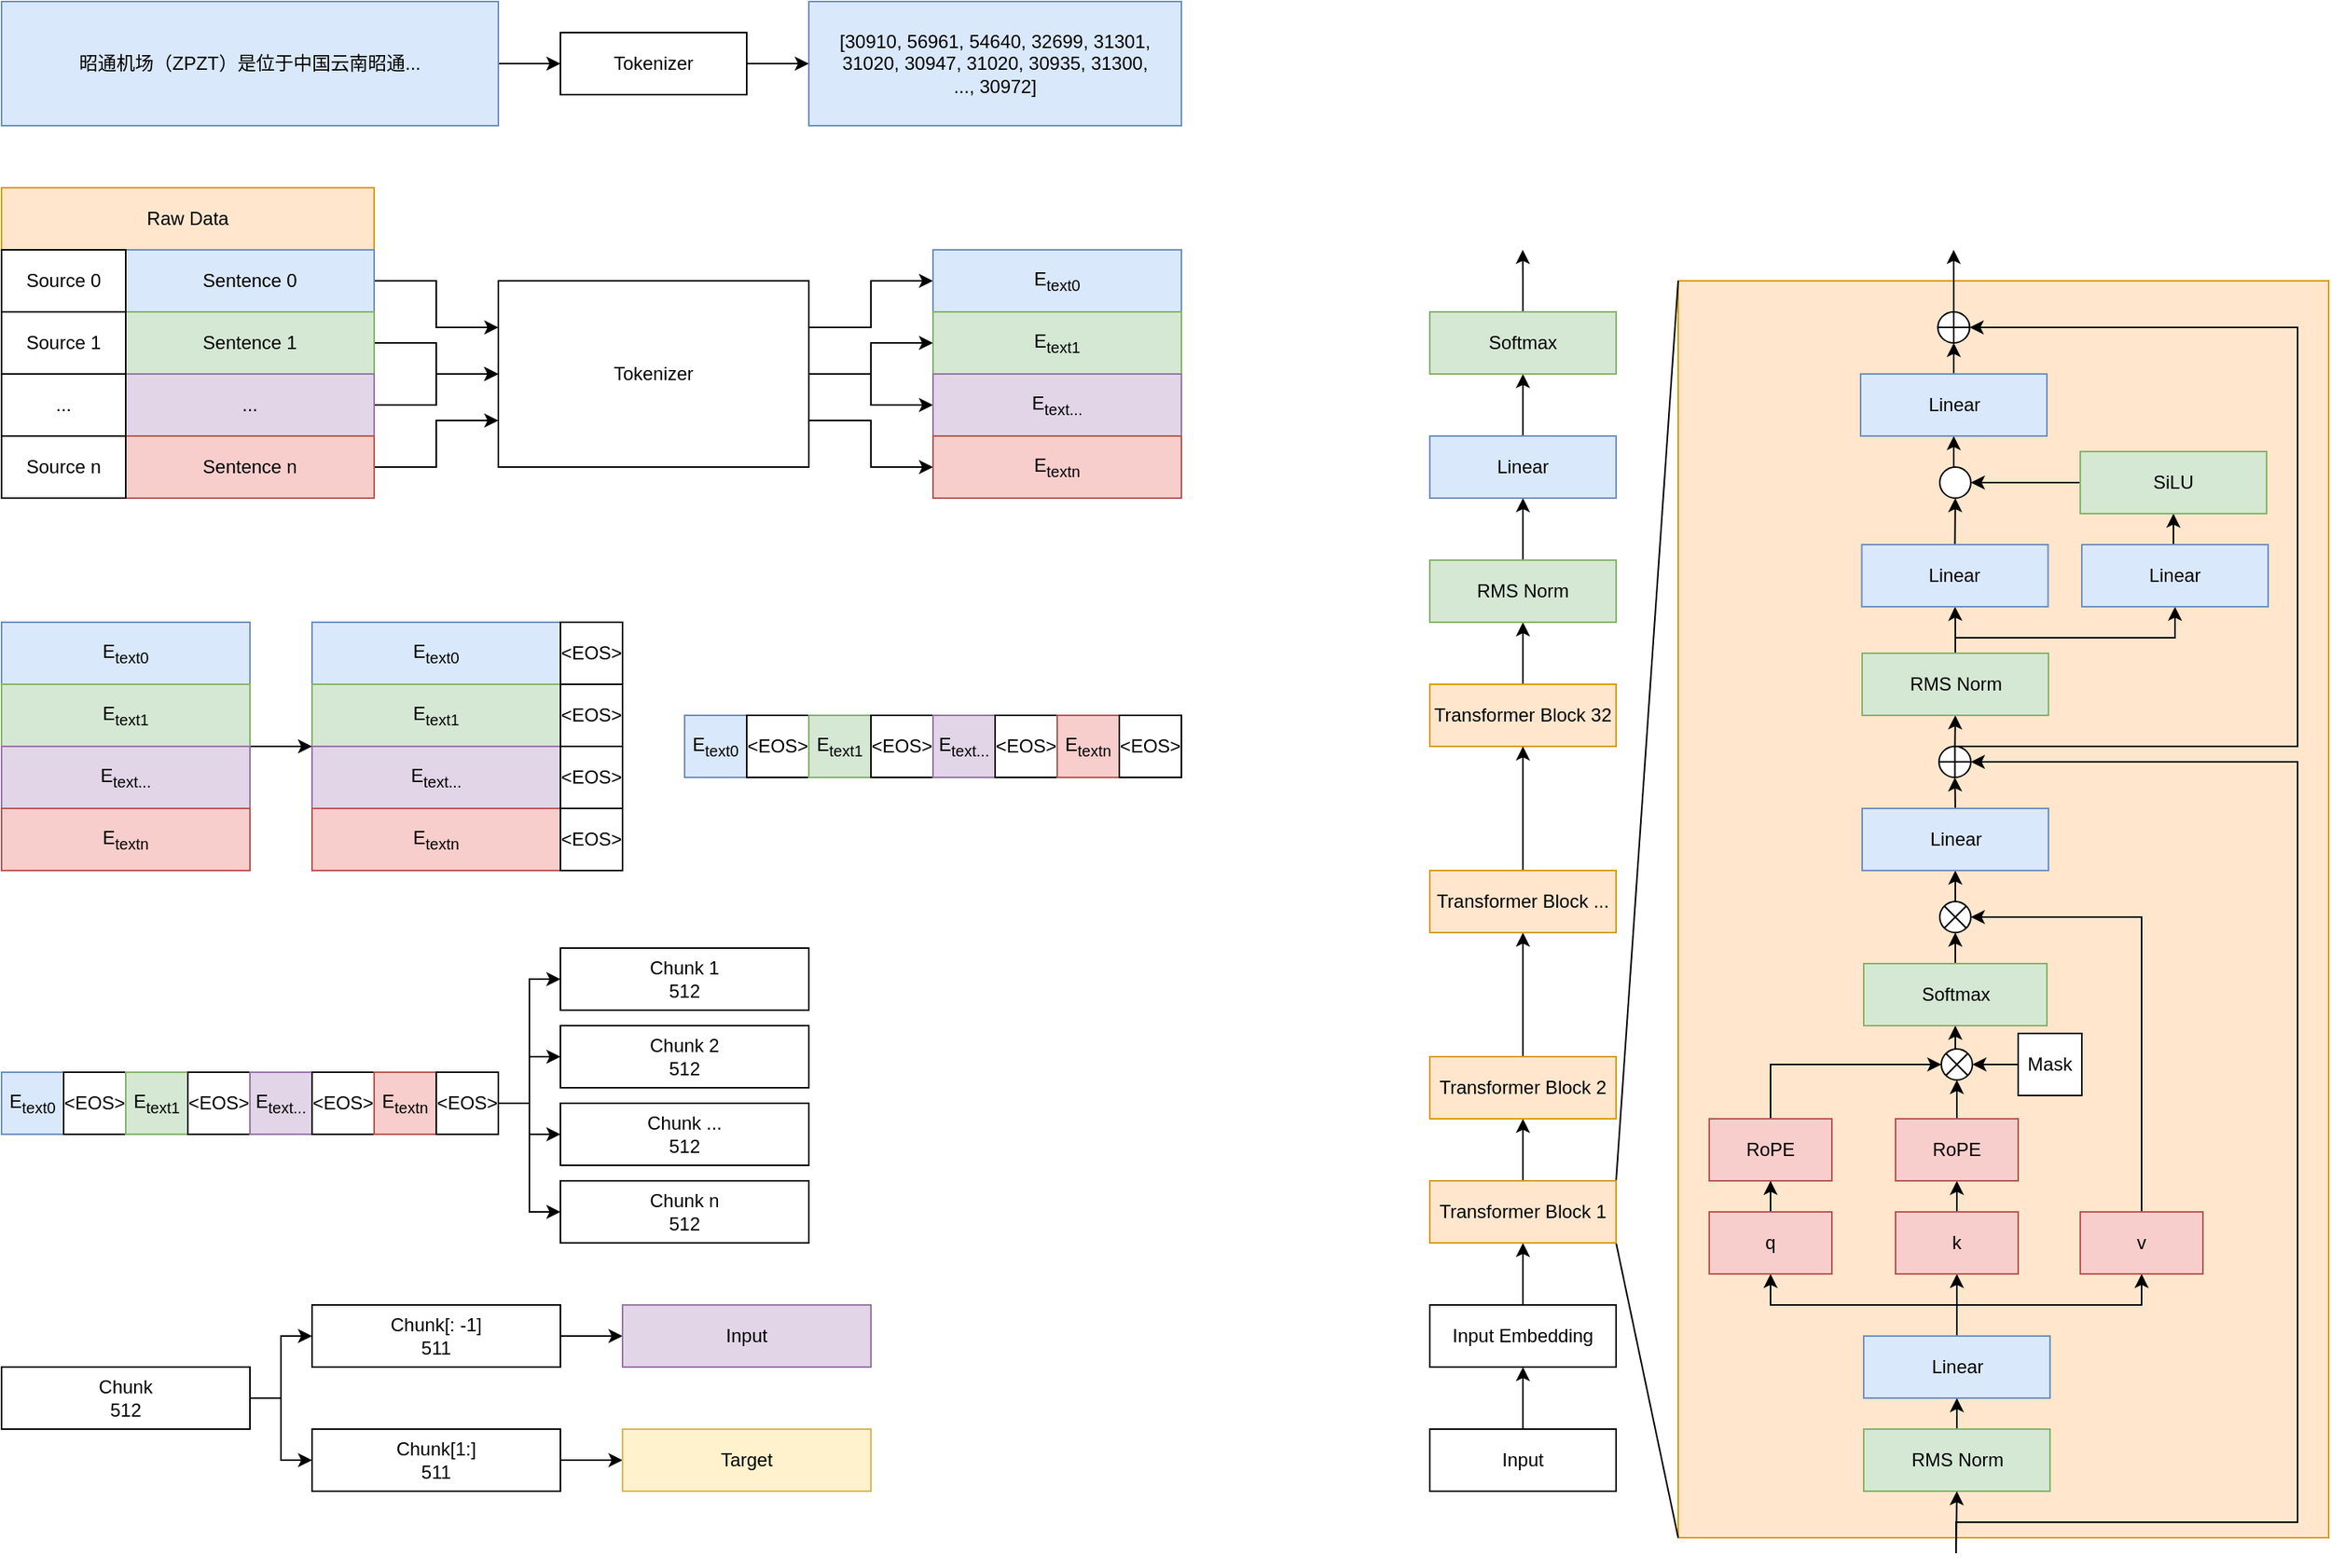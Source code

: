 <mxfile version="21.8.2" type="device">
  <diagram name="第 1 页" id="IENhhP1EnUe-2I12b50x">
    <mxGraphModel dx="1158" dy="879" grid="0" gridSize="10" guides="1" tooltips="1" connect="1" arrows="1" fold="1" page="1" pageScale="1" pageWidth="827" pageHeight="1169" math="0" shadow="0">
      <root>
        <mxCell id="0" />
        <mxCell id="1" parent="0" />
        <mxCell id="cBTtCV8MBHEz9D7b_Wqo-162" value="" style="rounded=0;whiteSpace=wrap;html=1;fillColor=#ffe6cc;strokeColor=#d79b00;" vertex="1" parent="1">
          <mxGeometry x="1120" y="220" width="419" height="810" as="geometry" />
        </mxCell>
        <mxCell id="cBTtCV8MBHEz9D7b_Wqo-1" value="Raw Data" style="rounded=0;whiteSpace=wrap;html=1;fillColor=#ffe6cc;strokeColor=#d79b00;" vertex="1" parent="1">
          <mxGeometry x="40" y="160" width="240" height="40" as="geometry" />
        </mxCell>
        <mxCell id="cBTtCV8MBHEz9D7b_Wqo-12" style="edgeStyle=orthogonalEdgeStyle;rounded=0;orthogonalLoop=1;jettySize=auto;html=1;exitX=1;exitY=0.5;exitDx=0;exitDy=0;entryX=0;entryY=0.25;entryDx=0;entryDy=0;" edge="1" parent="1" source="cBTtCV8MBHEz9D7b_Wqo-2" target="cBTtCV8MBHEz9D7b_Wqo-11">
          <mxGeometry relative="1" as="geometry" />
        </mxCell>
        <mxCell id="cBTtCV8MBHEz9D7b_Wqo-2" value="Sentence 0" style="rounded=0;whiteSpace=wrap;html=1;fillColor=#dae8fc;strokeColor=#6c8ebf;" vertex="1" parent="1">
          <mxGeometry x="120" y="200" width="160" height="40" as="geometry" />
        </mxCell>
        <mxCell id="cBTtCV8MBHEz9D7b_Wqo-3" value="Source 0" style="rounded=0;whiteSpace=wrap;html=1;" vertex="1" parent="1">
          <mxGeometry x="40" y="200" width="80" height="40" as="geometry" />
        </mxCell>
        <mxCell id="cBTtCV8MBHEz9D7b_Wqo-13" style="edgeStyle=orthogonalEdgeStyle;rounded=0;orthogonalLoop=1;jettySize=auto;html=1;exitX=1;exitY=0.5;exitDx=0;exitDy=0;entryX=0;entryY=0.5;entryDx=0;entryDy=0;" edge="1" parent="1" source="cBTtCV8MBHEz9D7b_Wqo-4" target="cBTtCV8MBHEz9D7b_Wqo-11">
          <mxGeometry relative="1" as="geometry" />
        </mxCell>
        <mxCell id="cBTtCV8MBHEz9D7b_Wqo-4" value="Sentence 1" style="rounded=0;whiteSpace=wrap;html=1;fillColor=#d5e8d4;strokeColor=#82b366;" vertex="1" parent="1">
          <mxGeometry x="120" y="240" width="160" height="40" as="geometry" />
        </mxCell>
        <mxCell id="cBTtCV8MBHEz9D7b_Wqo-5" value="Source 1" style="rounded=0;whiteSpace=wrap;html=1;" vertex="1" parent="1">
          <mxGeometry x="40" y="240" width="80" height="40" as="geometry" />
        </mxCell>
        <mxCell id="cBTtCV8MBHEz9D7b_Wqo-15" style="edgeStyle=orthogonalEdgeStyle;rounded=0;orthogonalLoop=1;jettySize=auto;html=1;exitX=1;exitY=0.5;exitDx=0;exitDy=0;entryX=0;entryY=0.5;entryDx=0;entryDy=0;" edge="1" parent="1" source="cBTtCV8MBHEz9D7b_Wqo-6" target="cBTtCV8MBHEz9D7b_Wqo-11">
          <mxGeometry relative="1" as="geometry" />
        </mxCell>
        <mxCell id="cBTtCV8MBHEz9D7b_Wqo-6" value="..." style="rounded=0;whiteSpace=wrap;html=1;fillColor=#e1d5e7;strokeColor=#9673a6;" vertex="1" parent="1">
          <mxGeometry x="120" y="280" width="160" height="40" as="geometry" />
        </mxCell>
        <mxCell id="cBTtCV8MBHEz9D7b_Wqo-8" value="..." style="rounded=0;whiteSpace=wrap;html=1;" vertex="1" parent="1">
          <mxGeometry x="40" y="280" width="80" height="40" as="geometry" />
        </mxCell>
        <mxCell id="cBTtCV8MBHEz9D7b_Wqo-14" style="edgeStyle=orthogonalEdgeStyle;rounded=0;orthogonalLoop=1;jettySize=auto;html=1;exitX=1;exitY=0.5;exitDx=0;exitDy=0;entryX=0;entryY=0.75;entryDx=0;entryDy=0;" edge="1" parent="1" source="cBTtCV8MBHEz9D7b_Wqo-9" target="cBTtCV8MBHEz9D7b_Wqo-11">
          <mxGeometry relative="1" as="geometry" />
        </mxCell>
        <mxCell id="cBTtCV8MBHEz9D7b_Wqo-9" value="Sentence n" style="rounded=0;whiteSpace=wrap;html=1;fillColor=#f8cecc;strokeColor=#b85450;" vertex="1" parent="1">
          <mxGeometry x="120" y="320" width="160" height="40" as="geometry" />
        </mxCell>
        <mxCell id="cBTtCV8MBHEz9D7b_Wqo-10" value="Source n" style="rounded=0;whiteSpace=wrap;html=1;" vertex="1" parent="1">
          <mxGeometry x="40" y="320" width="80" height="40" as="geometry" />
        </mxCell>
        <mxCell id="cBTtCV8MBHEz9D7b_Wqo-21" style="edgeStyle=orthogonalEdgeStyle;rounded=0;orthogonalLoop=1;jettySize=auto;html=1;exitX=1;exitY=0.5;exitDx=0;exitDy=0;" edge="1" parent="1" source="cBTtCV8MBHEz9D7b_Wqo-11" target="cBTtCV8MBHEz9D7b_Wqo-41">
          <mxGeometry relative="1" as="geometry">
            <mxPoint x="600" y="260" as="targetPoint" />
          </mxGeometry>
        </mxCell>
        <mxCell id="cBTtCV8MBHEz9D7b_Wqo-22" style="edgeStyle=orthogonalEdgeStyle;rounded=0;orthogonalLoop=1;jettySize=auto;html=1;exitX=1;exitY=0.5;exitDx=0;exitDy=0;entryX=0;entryY=0.5;entryDx=0;entryDy=0;" edge="1" parent="1" source="cBTtCV8MBHEz9D7b_Wqo-11" target="cBTtCV8MBHEz9D7b_Wqo-42">
          <mxGeometry relative="1" as="geometry">
            <mxPoint x="600" y="300" as="targetPoint" />
          </mxGeometry>
        </mxCell>
        <mxCell id="cBTtCV8MBHEz9D7b_Wqo-52" style="edgeStyle=orthogonalEdgeStyle;rounded=0;orthogonalLoop=1;jettySize=auto;html=1;exitX=1;exitY=0.25;exitDx=0;exitDy=0;entryX=0;entryY=0.5;entryDx=0;entryDy=0;" edge="1" parent="1" source="cBTtCV8MBHEz9D7b_Wqo-11" target="cBTtCV8MBHEz9D7b_Wqo-40">
          <mxGeometry relative="1" as="geometry" />
        </mxCell>
        <mxCell id="cBTtCV8MBHEz9D7b_Wqo-53" style="edgeStyle=orthogonalEdgeStyle;rounded=0;orthogonalLoop=1;jettySize=auto;html=1;exitX=1;exitY=0.75;exitDx=0;exitDy=0;" edge="1" parent="1" source="cBTtCV8MBHEz9D7b_Wqo-11" target="cBTtCV8MBHEz9D7b_Wqo-43">
          <mxGeometry relative="1" as="geometry" />
        </mxCell>
        <mxCell id="cBTtCV8MBHEz9D7b_Wqo-11" value="Tokenizer" style="rounded=0;whiteSpace=wrap;html=1;" vertex="1" parent="1">
          <mxGeometry x="360" y="220" width="200" height="120" as="geometry" />
        </mxCell>
        <mxCell id="cBTtCV8MBHEz9D7b_Wqo-28" value="E&lt;sub&gt;text0&lt;/sub&gt;" style="rounded=0;whiteSpace=wrap;html=1;fillColor=#dae8fc;strokeColor=#6c8ebf;" vertex="1" parent="1">
          <mxGeometry x="240" y="440" width="160" height="40" as="geometry" />
        </mxCell>
        <mxCell id="cBTtCV8MBHEz9D7b_Wqo-29" value="E&lt;sub&gt;text1&lt;/sub&gt;" style="rounded=0;whiteSpace=wrap;html=1;fillColor=#d5e8d4;strokeColor=#82b366;" vertex="1" parent="1">
          <mxGeometry x="240" y="480" width="160" height="40" as="geometry" />
        </mxCell>
        <mxCell id="cBTtCV8MBHEz9D7b_Wqo-30" value="E&lt;sub&gt;text...&lt;/sub&gt;" style="rounded=0;whiteSpace=wrap;html=1;fillColor=#e1d5e7;strokeColor=#9673a6;" vertex="1" parent="1">
          <mxGeometry x="240" y="520" width="160" height="40" as="geometry" />
        </mxCell>
        <mxCell id="cBTtCV8MBHEz9D7b_Wqo-31" value="E&lt;sub&gt;textn&lt;/sub&gt;" style="rounded=0;whiteSpace=wrap;html=1;fillColor=#f8cecc;strokeColor=#b85450;" vertex="1" parent="1">
          <mxGeometry x="240" y="560" width="160" height="40" as="geometry" />
        </mxCell>
        <mxCell id="cBTtCV8MBHEz9D7b_Wqo-32" value="&amp;lt;EOS&amp;gt;" style="rounded=0;whiteSpace=wrap;html=1;" vertex="1" parent="1">
          <mxGeometry x="400" y="440" width="40" height="40" as="geometry" />
        </mxCell>
        <mxCell id="cBTtCV8MBHEz9D7b_Wqo-33" value="&amp;lt;EOS&amp;gt;" style="rounded=0;whiteSpace=wrap;html=1;" vertex="1" parent="1">
          <mxGeometry x="400" y="480" width="40" height="40" as="geometry" />
        </mxCell>
        <mxCell id="cBTtCV8MBHEz9D7b_Wqo-34" value="&amp;lt;EOS&amp;gt;" style="rounded=0;whiteSpace=wrap;html=1;" vertex="1" parent="1">
          <mxGeometry x="400" y="520" width="40" height="40" as="geometry" />
        </mxCell>
        <mxCell id="cBTtCV8MBHEz9D7b_Wqo-35" value="&amp;lt;EOS&amp;gt;" style="rounded=0;whiteSpace=wrap;html=1;" vertex="1" parent="1">
          <mxGeometry x="400" y="560" width="40" height="40" as="geometry" />
        </mxCell>
        <mxCell id="cBTtCV8MBHEz9D7b_Wqo-36" value="E&lt;sub&gt;text0&lt;/sub&gt;" style="rounded=0;whiteSpace=wrap;html=1;fillColor=#dae8fc;strokeColor=#6c8ebf;" vertex="1" parent="1">
          <mxGeometry x="40" y="440" width="160" height="40" as="geometry" />
        </mxCell>
        <mxCell id="cBTtCV8MBHEz9D7b_Wqo-54" style="edgeStyle=orthogonalEdgeStyle;rounded=0;orthogonalLoop=1;jettySize=auto;html=1;exitX=1;exitY=1;exitDx=0;exitDy=0;entryX=0;entryY=0;entryDx=0;entryDy=0;" edge="1" parent="1" source="cBTtCV8MBHEz9D7b_Wqo-37" target="cBTtCV8MBHEz9D7b_Wqo-30">
          <mxGeometry relative="1" as="geometry">
            <Array as="points">
              <mxPoint x="230" y="520" />
              <mxPoint x="230" y="520" />
            </Array>
          </mxGeometry>
        </mxCell>
        <mxCell id="cBTtCV8MBHEz9D7b_Wqo-37" value="E&lt;sub&gt;text1&lt;/sub&gt;" style="rounded=0;whiteSpace=wrap;html=1;fillColor=#d5e8d4;strokeColor=#82b366;" vertex="1" parent="1">
          <mxGeometry x="40" y="480" width="160" height="40" as="geometry" />
        </mxCell>
        <mxCell id="cBTtCV8MBHEz9D7b_Wqo-38" value="E&lt;sub&gt;text...&lt;/sub&gt;" style="rounded=0;whiteSpace=wrap;html=1;fillColor=#e1d5e7;strokeColor=#9673a6;" vertex="1" parent="1">
          <mxGeometry x="40" y="520" width="160" height="40" as="geometry" />
        </mxCell>
        <mxCell id="cBTtCV8MBHEz9D7b_Wqo-39" value="E&lt;sub&gt;textn&lt;/sub&gt;" style="rounded=0;whiteSpace=wrap;html=1;fillColor=#f8cecc;strokeColor=#b85450;" vertex="1" parent="1">
          <mxGeometry x="40" y="560" width="160" height="40" as="geometry" />
        </mxCell>
        <mxCell id="cBTtCV8MBHEz9D7b_Wqo-40" value="E&lt;sub&gt;text0&lt;/sub&gt;" style="rounded=0;whiteSpace=wrap;html=1;fillColor=#dae8fc;strokeColor=#6c8ebf;" vertex="1" parent="1">
          <mxGeometry x="640" y="200" width="160" height="40" as="geometry" />
        </mxCell>
        <mxCell id="cBTtCV8MBHEz9D7b_Wqo-41" value="E&lt;sub&gt;text1&lt;/sub&gt;" style="rounded=0;whiteSpace=wrap;html=1;fillColor=#d5e8d4;strokeColor=#82b366;" vertex="1" parent="1">
          <mxGeometry x="640" y="240" width="160" height="40" as="geometry" />
        </mxCell>
        <mxCell id="cBTtCV8MBHEz9D7b_Wqo-42" value="E&lt;sub&gt;text...&lt;/sub&gt;" style="rounded=0;whiteSpace=wrap;html=1;fillColor=#e1d5e7;strokeColor=#9673a6;" vertex="1" parent="1">
          <mxGeometry x="640" y="280" width="160" height="40" as="geometry" />
        </mxCell>
        <mxCell id="cBTtCV8MBHEz9D7b_Wqo-43" value="E&lt;sub&gt;textn&lt;/sub&gt;" style="rounded=0;whiteSpace=wrap;html=1;fillColor=#f8cecc;strokeColor=#b85450;" vertex="1" parent="1">
          <mxGeometry x="640" y="320" width="160" height="40" as="geometry" />
        </mxCell>
        <mxCell id="cBTtCV8MBHEz9D7b_Wqo-44" value="E&lt;sub&gt;text0&lt;/sub&gt;" style="rounded=0;whiteSpace=wrap;html=1;fillColor=#dae8fc;strokeColor=#6c8ebf;" vertex="1" parent="1">
          <mxGeometry x="480" y="500" width="40" height="40" as="geometry" />
        </mxCell>
        <mxCell id="cBTtCV8MBHEz9D7b_Wqo-45" value="&amp;lt;EOS&amp;gt;" style="rounded=0;whiteSpace=wrap;html=1;" vertex="1" parent="1">
          <mxGeometry x="520" y="500" width="40" height="40" as="geometry" />
        </mxCell>
        <mxCell id="cBTtCV8MBHEz9D7b_Wqo-46" value="E&lt;sub&gt;text1&lt;/sub&gt;" style="rounded=0;whiteSpace=wrap;html=1;fillColor=#d5e8d4;strokeColor=#82b366;" vertex="1" parent="1">
          <mxGeometry x="560" y="500" width="40" height="40" as="geometry" />
        </mxCell>
        <mxCell id="cBTtCV8MBHEz9D7b_Wqo-47" value="&amp;lt;EOS&amp;gt;" style="rounded=0;whiteSpace=wrap;html=1;" vertex="1" parent="1">
          <mxGeometry x="600" y="500" width="40" height="40" as="geometry" />
        </mxCell>
        <mxCell id="cBTtCV8MBHEz9D7b_Wqo-48" value="E&lt;sub&gt;text...&lt;/sub&gt;" style="rounded=0;whiteSpace=wrap;html=1;fillColor=#e1d5e7;strokeColor=#9673a6;" vertex="1" parent="1">
          <mxGeometry x="640" y="500" width="40" height="40" as="geometry" />
        </mxCell>
        <mxCell id="cBTtCV8MBHEz9D7b_Wqo-49" value="&amp;lt;EOS&amp;gt;" style="rounded=0;whiteSpace=wrap;html=1;" vertex="1" parent="1">
          <mxGeometry x="680" y="500" width="40" height="40" as="geometry" />
        </mxCell>
        <mxCell id="cBTtCV8MBHEz9D7b_Wqo-50" value="E&lt;sub&gt;textn&lt;/sub&gt;" style="rounded=0;whiteSpace=wrap;html=1;fillColor=#f8cecc;strokeColor=#b85450;" vertex="1" parent="1">
          <mxGeometry x="720" y="500" width="40" height="40" as="geometry" />
        </mxCell>
        <mxCell id="cBTtCV8MBHEz9D7b_Wqo-51" value="&amp;lt;EOS&amp;gt;" style="rounded=0;whiteSpace=wrap;html=1;" vertex="1" parent="1">
          <mxGeometry x="760" y="500" width="40" height="40" as="geometry" />
        </mxCell>
        <mxCell id="cBTtCV8MBHEz9D7b_Wqo-59" style="edgeStyle=orthogonalEdgeStyle;rounded=0;orthogonalLoop=1;jettySize=auto;html=1;exitX=1;exitY=0.5;exitDx=0;exitDy=0;" edge="1" parent="1" source="cBTtCV8MBHEz9D7b_Wqo-55" target="cBTtCV8MBHEz9D7b_Wqo-58">
          <mxGeometry relative="1" as="geometry" />
        </mxCell>
        <mxCell id="cBTtCV8MBHEz9D7b_Wqo-55" value="昭通机场（ZPZT）是位于中国云南昭通..." style="rounded=0;whiteSpace=wrap;html=1;fillColor=#dae8fc;strokeColor=#6c8ebf;" vertex="1" parent="1">
          <mxGeometry x="40" y="40" width="320" height="80" as="geometry" />
        </mxCell>
        <mxCell id="cBTtCV8MBHEz9D7b_Wqo-56" value="[30910, 56961, 54640, 32699, 31301, 31020, 30947, 31020, 30935, 31300,&lt;br&gt;...,&amp;nbsp;30972]" style="rounded=0;whiteSpace=wrap;html=1;fillColor=#dae8fc;strokeColor=#6c8ebf;" vertex="1" parent="1">
          <mxGeometry x="560" y="40" width="240" height="80" as="geometry" />
        </mxCell>
        <mxCell id="cBTtCV8MBHEz9D7b_Wqo-60" style="edgeStyle=orthogonalEdgeStyle;rounded=0;orthogonalLoop=1;jettySize=auto;html=1;exitX=1;exitY=0.5;exitDx=0;exitDy=0;entryX=0;entryY=0.5;entryDx=0;entryDy=0;" edge="1" parent="1" source="cBTtCV8MBHEz9D7b_Wqo-58" target="cBTtCV8MBHEz9D7b_Wqo-56">
          <mxGeometry relative="1" as="geometry" />
        </mxCell>
        <mxCell id="cBTtCV8MBHEz9D7b_Wqo-58" value="Tokenizer" style="rounded=0;whiteSpace=wrap;html=1;" vertex="1" parent="1">
          <mxGeometry x="400" y="60" width="120" height="40" as="geometry" />
        </mxCell>
        <mxCell id="cBTtCV8MBHEz9D7b_Wqo-62" value="E&lt;sub&gt;text0&lt;/sub&gt;" style="rounded=0;whiteSpace=wrap;html=1;fillColor=#dae8fc;strokeColor=#6c8ebf;" vertex="1" parent="1">
          <mxGeometry x="40" y="730" width="40" height="40" as="geometry" />
        </mxCell>
        <mxCell id="cBTtCV8MBHEz9D7b_Wqo-63" value="&amp;lt;EOS&amp;gt;" style="rounded=0;whiteSpace=wrap;html=1;" vertex="1" parent="1">
          <mxGeometry x="80" y="730" width="40" height="40" as="geometry" />
        </mxCell>
        <mxCell id="cBTtCV8MBHEz9D7b_Wqo-64" value="E&lt;sub&gt;text1&lt;/sub&gt;" style="rounded=0;whiteSpace=wrap;html=1;fillColor=#d5e8d4;strokeColor=#82b366;" vertex="1" parent="1">
          <mxGeometry x="120" y="730" width="40" height="40" as="geometry" />
        </mxCell>
        <mxCell id="cBTtCV8MBHEz9D7b_Wqo-65" value="&amp;lt;EOS&amp;gt;" style="rounded=0;whiteSpace=wrap;html=1;" vertex="1" parent="1">
          <mxGeometry x="160" y="730" width="40" height="40" as="geometry" />
        </mxCell>
        <mxCell id="cBTtCV8MBHEz9D7b_Wqo-66" value="E&lt;sub&gt;text...&lt;/sub&gt;" style="rounded=0;whiteSpace=wrap;html=1;fillColor=#e1d5e7;strokeColor=#9673a6;" vertex="1" parent="1">
          <mxGeometry x="200" y="730" width="40" height="40" as="geometry" />
        </mxCell>
        <mxCell id="cBTtCV8MBHEz9D7b_Wqo-67" value="&amp;lt;EOS&amp;gt;" style="rounded=0;whiteSpace=wrap;html=1;" vertex="1" parent="1">
          <mxGeometry x="240" y="730" width="40" height="40" as="geometry" />
        </mxCell>
        <mxCell id="cBTtCV8MBHEz9D7b_Wqo-68" value="E&lt;sub&gt;textn&lt;/sub&gt;" style="rounded=0;whiteSpace=wrap;html=1;fillColor=#f8cecc;strokeColor=#b85450;" vertex="1" parent="1">
          <mxGeometry x="280" y="730" width="40" height="40" as="geometry" />
        </mxCell>
        <mxCell id="cBTtCV8MBHEz9D7b_Wqo-85" style="edgeStyle=orthogonalEdgeStyle;rounded=0;orthogonalLoop=1;jettySize=auto;html=1;exitX=1;exitY=0.5;exitDx=0;exitDy=0;entryX=0;entryY=0.5;entryDx=0;entryDy=0;" edge="1" parent="1" source="cBTtCV8MBHEz9D7b_Wqo-69" target="cBTtCV8MBHEz9D7b_Wqo-84">
          <mxGeometry relative="1" as="geometry" />
        </mxCell>
        <mxCell id="cBTtCV8MBHEz9D7b_Wqo-87" style="edgeStyle=orthogonalEdgeStyle;rounded=0;orthogonalLoop=1;jettySize=auto;html=1;exitX=1;exitY=0.5;exitDx=0;exitDy=0;entryX=0;entryY=0.5;entryDx=0;entryDy=0;" edge="1" parent="1" source="cBTtCV8MBHEz9D7b_Wqo-69" target="cBTtCV8MBHEz9D7b_Wqo-83">
          <mxGeometry relative="1" as="geometry" />
        </mxCell>
        <mxCell id="cBTtCV8MBHEz9D7b_Wqo-88" style="edgeStyle=orthogonalEdgeStyle;rounded=0;orthogonalLoop=1;jettySize=auto;html=1;exitX=1;exitY=0.5;exitDx=0;exitDy=0;entryX=0;entryY=0.5;entryDx=0;entryDy=0;" edge="1" parent="1" source="cBTtCV8MBHEz9D7b_Wqo-69" target="cBTtCV8MBHEz9D7b_Wqo-82">
          <mxGeometry relative="1" as="geometry" />
        </mxCell>
        <mxCell id="cBTtCV8MBHEz9D7b_Wqo-89" style="edgeStyle=orthogonalEdgeStyle;rounded=0;orthogonalLoop=1;jettySize=auto;html=1;exitX=1;exitY=0.5;exitDx=0;exitDy=0;entryX=0;entryY=0.5;entryDx=0;entryDy=0;" edge="1" parent="1" source="cBTtCV8MBHEz9D7b_Wqo-69" target="cBTtCV8MBHEz9D7b_Wqo-73">
          <mxGeometry relative="1" as="geometry" />
        </mxCell>
        <mxCell id="cBTtCV8MBHEz9D7b_Wqo-69" value="&amp;lt;EOS&amp;gt;" style="rounded=0;whiteSpace=wrap;html=1;" vertex="1" parent="1">
          <mxGeometry x="320" y="730" width="40" height="40" as="geometry" />
        </mxCell>
        <mxCell id="cBTtCV8MBHEz9D7b_Wqo-80" style="edgeStyle=orthogonalEdgeStyle;rounded=0;orthogonalLoop=1;jettySize=auto;html=1;exitX=1;exitY=0.5;exitDx=0;exitDy=0;entryX=0;entryY=0.5;entryDx=0;entryDy=0;" edge="1" parent="1" source="cBTtCV8MBHEz9D7b_Wqo-70" target="cBTtCV8MBHEz9D7b_Wqo-74">
          <mxGeometry relative="1" as="geometry" />
        </mxCell>
        <mxCell id="cBTtCV8MBHEz9D7b_Wqo-81" style="edgeStyle=orthogonalEdgeStyle;rounded=0;orthogonalLoop=1;jettySize=auto;html=1;exitX=1;exitY=0.5;exitDx=0;exitDy=0;entryX=0;entryY=0.5;entryDx=0;entryDy=0;" edge="1" parent="1" source="cBTtCV8MBHEz9D7b_Wqo-70" target="cBTtCV8MBHEz9D7b_Wqo-75">
          <mxGeometry relative="1" as="geometry" />
        </mxCell>
        <mxCell id="cBTtCV8MBHEz9D7b_Wqo-70" value="Chunk&lt;br&gt;512" style="rounded=0;whiteSpace=wrap;html=1;" vertex="1" parent="1">
          <mxGeometry x="40" y="920" width="160" height="40" as="geometry" />
        </mxCell>
        <mxCell id="cBTtCV8MBHEz9D7b_Wqo-73" value="Chunk n&lt;br&gt;512" style="rounded=0;whiteSpace=wrap;html=1;" vertex="1" parent="1">
          <mxGeometry x="400" y="800" width="160" height="40" as="geometry" />
        </mxCell>
        <mxCell id="cBTtCV8MBHEz9D7b_Wqo-92" style="edgeStyle=orthogonalEdgeStyle;rounded=0;orthogonalLoop=1;jettySize=auto;html=1;exitX=1;exitY=0.5;exitDx=0;exitDy=0;" edge="1" parent="1" source="cBTtCV8MBHEz9D7b_Wqo-74" target="cBTtCV8MBHEz9D7b_Wqo-90">
          <mxGeometry relative="1" as="geometry" />
        </mxCell>
        <mxCell id="cBTtCV8MBHEz9D7b_Wqo-74" value="Chunk[: -1]&lt;br&gt;511" style="rounded=0;whiteSpace=wrap;html=1;" vertex="1" parent="1">
          <mxGeometry x="240" y="880" width="160" height="40" as="geometry" />
        </mxCell>
        <mxCell id="cBTtCV8MBHEz9D7b_Wqo-93" style="edgeStyle=orthogonalEdgeStyle;rounded=0;orthogonalLoop=1;jettySize=auto;html=1;exitX=1;exitY=0.5;exitDx=0;exitDy=0;" edge="1" parent="1" source="cBTtCV8MBHEz9D7b_Wqo-75" target="cBTtCV8MBHEz9D7b_Wqo-91">
          <mxGeometry relative="1" as="geometry" />
        </mxCell>
        <mxCell id="cBTtCV8MBHEz9D7b_Wqo-75" value="Chunk[1:]&lt;br&gt;511" style="rounded=0;whiteSpace=wrap;html=1;" vertex="1" parent="1">
          <mxGeometry x="240" y="960" width="160" height="40" as="geometry" />
        </mxCell>
        <mxCell id="cBTtCV8MBHEz9D7b_Wqo-82" value="Chunk ...&lt;br&gt;512" style="rounded=0;whiteSpace=wrap;html=1;" vertex="1" parent="1">
          <mxGeometry x="400" y="750" width="160" height="40" as="geometry" />
        </mxCell>
        <mxCell id="cBTtCV8MBHEz9D7b_Wqo-83" value="Chunk 2&lt;br&gt;512" style="rounded=0;whiteSpace=wrap;html=1;" vertex="1" parent="1">
          <mxGeometry x="400" y="700" width="160" height="40" as="geometry" />
        </mxCell>
        <mxCell id="cBTtCV8MBHEz9D7b_Wqo-84" value="Chunk 1&lt;br&gt;512" style="rounded=0;whiteSpace=wrap;html=1;" vertex="1" parent="1">
          <mxGeometry x="400" y="650" width="160" height="40" as="geometry" />
        </mxCell>
        <mxCell id="cBTtCV8MBHEz9D7b_Wqo-90" value="Input" style="rounded=0;whiteSpace=wrap;html=1;fillColor=#e1d5e7;strokeColor=#9673a6;" vertex="1" parent="1">
          <mxGeometry x="440" y="880" width="160" height="40" as="geometry" />
        </mxCell>
        <mxCell id="cBTtCV8MBHEz9D7b_Wqo-91" value="Target" style="rounded=0;whiteSpace=wrap;html=1;fillColor=#fff2cc;strokeColor=#d6b656;" vertex="1" parent="1">
          <mxGeometry x="440" y="960" width="160" height="40" as="geometry" />
        </mxCell>
        <mxCell id="cBTtCV8MBHEz9D7b_Wqo-152" style="edgeStyle=orthogonalEdgeStyle;rounded=0;orthogonalLoop=1;jettySize=auto;html=1;exitX=0.5;exitY=0;exitDx=0;exitDy=0;" edge="1" parent="1" source="cBTtCV8MBHEz9D7b_Wqo-94" target="cBTtCV8MBHEz9D7b_Wqo-95">
          <mxGeometry relative="1" as="geometry" />
        </mxCell>
        <mxCell id="cBTtCV8MBHEz9D7b_Wqo-94" value="Input" style="rounded=0;whiteSpace=wrap;html=1;" vertex="1" parent="1">
          <mxGeometry x="960" y="960" width="120" height="40" as="geometry" />
        </mxCell>
        <mxCell id="cBTtCV8MBHEz9D7b_Wqo-153" style="edgeStyle=orthogonalEdgeStyle;rounded=0;orthogonalLoop=1;jettySize=auto;html=1;exitX=0.5;exitY=0;exitDx=0;exitDy=0;" edge="1" parent="1" source="cBTtCV8MBHEz9D7b_Wqo-95" target="cBTtCV8MBHEz9D7b_Wqo-96">
          <mxGeometry relative="1" as="geometry" />
        </mxCell>
        <mxCell id="cBTtCV8MBHEz9D7b_Wqo-95" value="Input Embedding" style="rounded=0;whiteSpace=wrap;html=1;" vertex="1" parent="1">
          <mxGeometry x="960" y="880" width="120" height="40" as="geometry" />
        </mxCell>
        <mxCell id="cBTtCV8MBHEz9D7b_Wqo-154" style="edgeStyle=orthogonalEdgeStyle;rounded=0;orthogonalLoop=1;jettySize=auto;html=1;exitX=0.5;exitY=0;exitDx=0;exitDy=0;" edge="1" parent="1" source="cBTtCV8MBHEz9D7b_Wqo-96" target="cBTtCV8MBHEz9D7b_Wqo-97">
          <mxGeometry relative="1" as="geometry" />
        </mxCell>
        <mxCell id="cBTtCV8MBHEz9D7b_Wqo-163" style="rounded=0;orthogonalLoop=1;jettySize=auto;html=1;exitX=1;exitY=0;exitDx=0;exitDy=0;entryX=0;entryY=0;entryDx=0;entryDy=0;endArrow=none;endFill=0;" edge="1" parent="1" source="cBTtCV8MBHEz9D7b_Wqo-96" target="cBTtCV8MBHEz9D7b_Wqo-162">
          <mxGeometry relative="1" as="geometry" />
        </mxCell>
        <mxCell id="cBTtCV8MBHEz9D7b_Wqo-164" style="rounded=0;orthogonalLoop=1;jettySize=auto;html=1;exitX=1;exitY=1;exitDx=0;exitDy=0;entryX=0;entryY=1;entryDx=0;entryDy=0;endArrow=none;endFill=0;" edge="1" parent="1" source="cBTtCV8MBHEz9D7b_Wqo-96" target="cBTtCV8MBHEz9D7b_Wqo-162">
          <mxGeometry relative="1" as="geometry" />
        </mxCell>
        <mxCell id="cBTtCV8MBHEz9D7b_Wqo-96" value="Transformer Block 1" style="rounded=0;whiteSpace=wrap;html=1;fillColor=#ffe6cc;strokeColor=#d79b00;" vertex="1" parent="1">
          <mxGeometry x="960" y="800" width="120" height="40" as="geometry" />
        </mxCell>
        <mxCell id="cBTtCV8MBHEz9D7b_Wqo-155" style="edgeStyle=orthogonalEdgeStyle;rounded=0;orthogonalLoop=1;jettySize=auto;html=1;exitX=0.5;exitY=0;exitDx=0;exitDy=0;" edge="1" parent="1" source="cBTtCV8MBHEz9D7b_Wqo-97" target="cBTtCV8MBHEz9D7b_Wqo-151">
          <mxGeometry relative="1" as="geometry" />
        </mxCell>
        <mxCell id="cBTtCV8MBHEz9D7b_Wqo-97" value="Transformer Block 2" style="rounded=0;whiteSpace=wrap;html=1;fillColor=#ffe6cc;strokeColor=#d79b00;" vertex="1" parent="1">
          <mxGeometry x="960" y="720" width="120" height="40" as="geometry" />
        </mxCell>
        <mxCell id="cBTtCV8MBHEz9D7b_Wqo-157" style="edgeStyle=orthogonalEdgeStyle;rounded=0;orthogonalLoop=1;jettySize=auto;html=1;exitX=0.5;exitY=0;exitDx=0;exitDy=0;" edge="1" parent="1" source="cBTtCV8MBHEz9D7b_Wqo-98" target="cBTtCV8MBHEz9D7b_Wqo-148">
          <mxGeometry relative="1" as="geometry" />
        </mxCell>
        <mxCell id="cBTtCV8MBHEz9D7b_Wqo-98" value="Transformer Block 32" style="rounded=0;whiteSpace=wrap;html=1;fillColor=#ffe6cc;strokeColor=#d79b00;" vertex="1" parent="1">
          <mxGeometry x="960" y="480" width="120" height="40" as="geometry" />
        </mxCell>
        <mxCell id="cBTtCV8MBHEz9D7b_Wqo-104" style="edgeStyle=orthogonalEdgeStyle;rounded=0;orthogonalLoop=1;jettySize=auto;html=1;exitX=0.5;exitY=0;exitDx=0;exitDy=0;" edge="1" parent="1" source="cBTtCV8MBHEz9D7b_Wqo-99" target="cBTtCV8MBHEz9D7b_Wqo-100">
          <mxGeometry relative="1" as="geometry" />
        </mxCell>
        <mxCell id="cBTtCV8MBHEz9D7b_Wqo-99" value="RMS Norm" style="rounded=0;whiteSpace=wrap;html=1;fillColor=#d5e8d4;strokeColor=#82b366;" vertex="1" parent="1">
          <mxGeometry x="1239.5" y="960" width="120" height="40" as="geometry" />
        </mxCell>
        <mxCell id="cBTtCV8MBHEz9D7b_Wqo-105" style="edgeStyle=orthogonalEdgeStyle;rounded=0;orthogonalLoop=1;jettySize=auto;html=1;exitX=0.5;exitY=0;exitDx=0;exitDy=0;entryX=0.5;entryY=1;entryDx=0;entryDy=0;" edge="1" parent="1" source="cBTtCV8MBHEz9D7b_Wqo-100" target="cBTtCV8MBHEz9D7b_Wqo-101">
          <mxGeometry relative="1" as="geometry" />
        </mxCell>
        <mxCell id="cBTtCV8MBHEz9D7b_Wqo-106" style="edgeStyle=orthogonalEdgeStyle;rounded=0;orthogonalLoop=1;jettySize=auto;html=1;exitX=0.5;exitY=0;exitDx=0;exitDy=0;entryX=0.5;entryY=1;entryDx=0;entryDy=0;" edge="1" parent="1" source="cBTtCV8MBHEz9D7b_Wqo-100" target="cBTtCV8MBHEz9D7b_Wqo-102">
          <mxGeometry relative="1" as="geometry" />
        </mxCell>
        <mxCell id="cBTtCV8MBHEz9D7b_Wqo-107" style="edgeStyle=orthogonalEdgeStyle;rounded=0;orthogonalLoop=1;jettySize=auto;html=1;exitX=0.5;exitY=0;exitDx=0;exitDy=0;" edge="1" parent="1" source="cBTtCV8MBHEz9D7b_Wqo-100" target="cBTtCV8MBHEz9D7b_Wqo-103">
          <mxGeometry relative="1" as="geometry" />
        </mxCell>
        <mxCell id="cBTtCV8MBHEz9D7b_Wqo-100" value="Linear" style="rounded=0;whiteSpace=wrap;html=1;fillColor=#dae8fc;strokeColor=#6c8ebf;" vertex="1" parent="1">
          <mxGeometry x="1239.5" y="900" width="120" height="40" as="geometry" />
        </mxCell>
        <mxCell id="cBTtCV8MBHEz9D7b_Wqo-110" style="edgeStyle=orthogonalEdgeStyle;rounded=0;orthogonalLoop=1;jettySize=auto;html=1;exitX=0.5;exitY=0;exitDx=0;exitDy=0;" edge="1" parent="1" source="cBTtCV8MBHEz9D7b_Wqo-101" target="cBTtCV8MBHEz9D7b_Wqo-108">
          <mxGeometry relative="1" as="geometry" />
        </mxCell>
        <mxCell id="cBTtCV8MBHEz9D7b_Wqo-101" value="q" style="rounded=0;whiteSpace=wrap;html=1;fillColor=#f8cecc;strokeColor=#b85450;" vertex="1" parent="1">
          <mxGeometry x="1140" y="820" width="79" height="40" as="geometry" />
        </mxCell>
        <mxCell id="cBTtCV8MBHEz9D7b_Wqo-111" style="edgeStyle=orthogonalEdgeStyle;rounded=0;orthogonalLoop=1;jettySize=auto;html=1;exitX=0.5;exitY=0;exitDx=0;exitDy=0;entryX=0.5;entryY=1;entryDx=0;entryDy=0;" edge="1" parent="1" source="cBTtCV8MBHEz9D7b_Wqo-102" target="cBTtCV8MBHEz9D7b_Wqo-109">
          <mxGeometry relative="1" as="geometry" />
        </mxCell>
        <mxCell id="cBTtCV8MBHEz9D7b_Wqo-102" value="k" style="rounded=0;whiteSpace=wrap;html=1;fillColor=#f8cecc;strokeColor=#b85450;" vertex="1" parent="1">
          <mxGeometry x="1260" y="820" width="79" height="40" as="geometry" />
        </mxCell>
        <mxCell id="cBTtCV8MBHEz9D7b_Wqo-119" style="edgeStyle=orthogonalEdgeStyle;rounded=0;orthogonalLoop=1;jettySize=auto;html=1;exitX=0.5;exitY=0;exitDx=0;exitDy=0;entryX=1;entryY=0.5;entryDx=0;entryDy=0;" edge="1" parent="1" source="cBTtCV8MBHEz9D7b_Wqo-103" target="cBTtCV8MBHEz9D7b_Wqo-120">
          <mxGeometry relative="1" as="geometry">
            <mxPoint x="1418.5" y="530" as="targetPoint" />
          </mxGeometry>
        </mxCell>
        <mxCell id="cBTtCV8MBHEz9D7b_Wqo-103" value="v" style="rounded=0;whiteSpace=wrap;html=1;fillColor=#f8cecc;strokeColor=#b85450;" vertex="1" parent="1">
          <mxGeometry x="1379" y="820" width="79" height="40" as="geometry" />
        </mxCell>
        <mxCell id="cBTtCV8MBHEz9D7b_Wqo-114" style="edgeStyle=orthogonalEdgeStyle;rounded=0;orthogonalLoop=1;jettySize=auto;html=1;exitX=0.5;exitY=0;exitDx=0;exitDy=0;entryX=0;entryY=0.5;entryDx=0;entryDy=0;" edge="1" parent="1" source="cBTtCV8MBHEz9D7b_Wqo-108" target="cBTtCV8MBHEz9D7b_Wqo-113">
          <mxGeometry relative="1" as="geometry" />
        </mxCell>
        <mxCell id="cBTtCV8MBHEz9D7b_Wqo-108" value="RoPE" style="rounded=0;whiteSpace=wrap;html=1;fillColor=#f8cecc;strokeColor=#b85450;" vertex="1" parent="1">
          <mxGeometry x="1140" y="760" width="79" height="40" as="geometry" />
        </mxCell>
        <mxCell id="cBTtCV8MBHEz9D7b_Wqo-115" style="edgeStyle=orthogonalEdgeStyle;rounded=0;orthogonalLoop=1;jettySize=auto;html=1;exitX=0.5;exitY=0;exitDx=0;exitDy=0;entryX=0.5;entryY=1;entryDx=0;entryDy=0;" edge="1" parent="1" source="cBTtCV8MBHEz9D7b_Wqo-109" target="cBTtCV8MBHEz9D7b_Wqo-113">
          <mxGeometry relative="1" as="geometry" />
        </mxCell>
        <mxCell id="cBTtCV8MBHEz9D7b_Wqo-109" value="RoPE" style="rounded=0;whiteSpace=wrap;html=1;fillColor=#f8cecc;strokeColor=#b85450;" vertex="1" parent="1">
          <mxGeometry x="1260" y="760" width="79" height="40" as="geometry" />
        </mxCell>
        <mxCell id="cBTtCV8MBHEz9D7b_Wqo-121" style="edgeStyle=orthogonalEdgeStyle;rounded=0;orthogonalLoop=1;jettySize=auto;html=1;exitX=0.5;exitY=0;exitDx=0;exitDy=0;entryX=0.5;entryY=1;entryDx=0;entryDy=0;" edge="1" parent="1" source="cBTtCV8MBHEz9D7b_Wqo-112" target="cBTtCV8MBHEz9D7b_Wqo-120">
          <mxGeometry relative="1" as="geometry" />
        </mxCell>
        <mxCell id="cBTtCV8MBHEz9D7b_Wqo-112" value="Softmax" style="rounded=0;whiteSpace=wrap;html=1;fillColor=#d5e8d4;strokeColor=#82b366;" vertex="1" parent="1">
          <mxGeometry x="1239.5" y="660" width="118" height="40" as="geometry" />
        </mxCell>
        <mxCell id="cBTtCV8MBHEz9D7b_Wqo-116" style="edgeStyle=orthogonalEdgeStyle;rounded=0;orthogonalLoop=1;jettySize=auto;html=1;exitX=0.5;exitY=0;exitDx=0;exitDy=0;entryX=0.5;entryY=1;entryDx=0;entryDy=0;" edge="1" parent="1" source="cBTtCV8MBHEz9D7b_Wqo-113" target="cBTtCV8MBHEz9D7b_Wqo-112">
          <mxGeometry relative="1" as="geometry" />
        </mxCell>
        <mxCell id="cBTtCV8MBHEz9D7b_Wqo-113" value="" style="shape=sumEllipse;perimeter=ellipsePerimeter;whiteSpace=wrap;html=1;backgroundOutline=1;" vertex="1" parent="1">
          <mxGeometry x="1289.5" y="715" width="20" height="20" as="geometry" />
        </mxCell>
        <mxCell id="cBTtCV8MBHEz9D7b_Wqo-118" style="edgeStyle=orthogonalEdgeStyle;rounded=0;orthogonalLoop=1;jettySize=auto;html=1;exitX=0;exitY=0.5;exitDx=0;exitDy=0;entryX=1;entryY=0.5;entryDx=0;entryDy=0;" edge="1" parent="1" source="cBTtCV8MBHEz9D7b_Wqo-117" target="cBTtCV8MBHEz9D7b_Wqo-113">
          <mxGeometry relative="1" as="geometry" />
        </mxCell>
        <mxCell id="cBTtCV8MBHEz9D7b_Wqo-117" value="Mask" style="rounded=0;whiteSpace=wrap;html=1;" vertex="1" parent="1">
          <mxGeometry x="1339" y="705" width="41" height="40" as="geometry" />
        </mxCell>
        <mxCell id="cBTtCV8MBHEz9D7b_Wqo-124" style="edgeStyle=orthogonalEdgeStyle;rounded=0;orthogonalLoop=1;jettySize=auto;html=1;exitX=0.5;exitY=0;exitDx=0;exitDy=0;entryX=0.5;entryY=1;entryDx=0;entryDy=0;" edge="1" parent="1" source="cBTtCV8MBHEz9D7b_Wqo-120" target="cBTtCV8MBHEz9D7b_Wqo-123">
          <mxGeometry relative="1" as="geometry" />
        </mxCell>
        <mxCell id="cBTtCV8MBHEz9D7b_Wqo-120" value="" style="shape=sumEllipse;perimeter=ellipsePerimeter;whiteSpace=wrap;html=1;backgroundOutline=1;" vertex="1" parent="1">
          <mxGeometry x="1288.5" y="620" width="20" height="20" as="geometry" />
        </mxCell>
        <mxCell id="cBTtCV8MBHEz9D7b_Wqo-126" style="edgeStyle=orthogonalEdgeStyle;rounded=0;orthogonalLoop=1;jettySize=auto;html=1;exitX=0.5;exitY=0;exitDx=0;exitDy=0;entryX=0.5;entryY=1;entryDx=0;entryDy=0;" edge="1" parent="1" source="cBTtCV8MBHEz9D7b_Wqo-123" target="cBTtCV8MBHEz9D7b_Wqo-125">
          <mxGeometry relative="1" as="geometry" />
        </mxCell>
        <mxCell id="cBTtCV8MBHEz9D7b_Wqo-123" value="Linear" style="rounded=0;whiteSpace=wrap;html=1;fillColor=#dae8fc;strokeColor=#6c8ebf;" vertex="1" parent="1">
          <mxGeometry x="1238.5" y="560" width="120" height="40" as="geometry" />
        </mxCell>
        <mxCell id="cBTtCV8MBHEz9D7b_Wqo-130" style="edgeStyle=orthogonalEdgeStyle;rounded=0;orthogonalLoop=1;jettySize=auto;html=1;exitX=0.5;exitY=0;exitDx=0;exitDy=0;entryX=0.5;entryY=1;entryDx=0;entryDy=0;" edge="1" parent="1" source="cBTtCV8MBHEz9D7b_Wqo-125" target="cBTtCV8MBHEz9D7b_Wqo-129">
          <mxGeometry relative="1" as="geometry" />
        </mxCell>
        <mxCell id="cBTtCV8MBHEz9D7b_Wqo-146" style="edgeStyle=orthogonalEdgeStyle;rounded=0;orthogonalLoop=1;jettySize=auto;html=1;exitX=0.5;exitY=0;exitDx=0;exitDy=0;entryX=1;entryY=0.5;entryDx=0;entryDy=0;" edge="1" parent="1" source="cBTtCV8MBHEz9D7b_Wqo-125" target="cBTtCV8MBHEz9D7b_Wqo-144">
          <mxGeometry relative="1" as="geometry">
            <mxPoint x="1559" y="300" as="targetPoint" />
            <Array as="points">
              <mxPoint x="1519" y="520" />
              <mxPoint x="1519" y="250" />
            </Array>
          </mxGeometry>
        </mxCell>
        <mxCell id="cBTtCV8MBHEz9D7b_Wqo-125" value="" style="shape=orEllipse;perimeter=ellipsePerimeter;whiteSpace=wrap;html=1;backgroundOutline=1;" vertex="1" parent="1">
          <mxGeometry x="1288" y="520" width="20.5" height="20" as="geometry" />
        </mxCell>
        <mxCell id="cBTtCV8MBHEz9D7b_Wqo-127" value="" style="endArrow=classic;html=1;rounded=0;entryX=1;entryY=0.5;entryDx=0;entryDy=0;" edge="1" parent="1" target="cBTtCV8MBHEz9D7b_Wqo-125">
          <mxGeometry width="50" height="50" relative="1" as="geometry">
            <mxPoint x="1299" y="1040" as="sourcePoint" />
            <mxPoint x="1499" y="530" as="targetPoint" />
            <Array as="points">
              <mxPoint x="1299" y="1020" />
              <mxPoint x="1519" y="1020" />
              <mxPoint x="1519" y="770" />
              <mxPoint x="1519" y="530" />
            </Array>
          </mxGeometry>
        </mxCell>
        <mxCell id="cBTtCV8MBHEz9D7b_Wqo-128" value="" style="endArrow=classic;html=1;rounded=0;entryX=0.5;entryY=1;entryDx=0;entryDy=0;" edge="1" parent="1" target="cBTtCV8MBHEz9D7b_Wqo-99">
          <mxGeometry width="50" height="50" relative="1" as="geometry">
            <mxPoint x="1299" y="1040" as="sourcePoint" />
            <mxPoint x="1269" y="1020" as="targetPoint" />
          </mxGeometry>
        </mxCell>
        <mxCell id="cBTtCV8MBHEz9D7b_Wqo-133" style="edgeStyle=orthogonalEdgeStyle;rounded=0;orthogonalLoop=1;jettySize=auto;html=1;exitX=0.5;exitY=0;exitDx=0;exitDy=0;" edge="1" parent="1" source="cBTtCV8MBHEz9D7b_Wqo-129" target="cBTtCV8MBHEz9D7b_Wqo-131">
          <mxGeometry relative="1" as="geometry" />
        </mxCell>
        <mxCell id="cBTtCV8MBHEz9D7b_Wqo-134" style="edgeStyle=orthogonalEdgeStyle;rounded=0;orthogonalLoop=1;jettySize=auto;html=1;exitX=0.5;exitY=0;exitDx=0;exitDy=0;entryX=0.5;entryY=1;entryDx=0;entryDy=0;" edge="1" parent="1" source="cBTtCV8MBHEz9D7b_Wqo-129" target="cBTtCV8MBHEz9D7b_Wqo-132">
          <mxGeometry relative="1" as="geometry">
            <Array as="points">
              <mxPoint x="1298" y="450" />
              <mxPoint x="1440" y="450" />
            </Array>
          </mxGeometry>
        </mxCell>
        <mxCell id="cBTtCV8MBHEz9D7b_Wqo-129" value="RMS Norm" style="rounded=0;whiteSpace=wrap;html=1;fillColor=#d5e8d4;strokeColor=#82b366;" vertex="1" parent="1">
          <mxGeometry x="1238.5" y="460" width="120" height="40" as="geometry" />
        </mxCell>
        <mxCell id="cBTtCV8MBHEz9D7b_Wqo-139" style="edgeStyle=orthogonalEdgeStyle;rounded=0;orthogonalLoop=1;jettySize=auto;html=1;exitX=0.5;exitY=0;exitDx=0;exitDy=0;entryX=0.5;entryY=1;entryDx=0;entryDy=0;" edge="1" parent="1" source="cBTtCV8MBHEz9D7b_Wqo-131" target="cBTtCV8MBHEz9D7b_Wqo-140">
          <mxGeometry relative="1" as="geometry">
            <mxPoint x="1299.5" y="370" as="targetPoint" />
          </mxGeometry>
        </mxCell>
        <mxCell id="cBTtCV8MBHEz9D7b_Wqo-131" value="Linear" style="rounded=0;whiteSpace=wrap;html=1;fillColor=#dae8fc;strokeColor=#6c8ebf;" vertex="1" parent="1">
          <mxGeometry x="1238.25" y="390" width="120" height="40" as="geometry" />
        </mxCell>
        <mxCell id="cBTtCV8MBHEz9D7b_Wqo-137" style="edgeStyle=orthogonalEdgeStyle;rounded=0;orthogonalLoop=1;jettySize=auto;html=1;exitX=0.5;exitY=0;exitDx=0;exitDy=0;entryX=0.5;entryY=1;entryDx=0;entryDy=0;" edge="1" parent="1" source="cBTtCV8MBHEz9D7b_Wqo-132" target="cBTtCV8MBHEz9D7b_Wqo-135">
          <mxGeometry relative="1" as="geometry" />
        </mxCell>
        <mxCell id="cBTtCV8MBHEz9D7b_Wqo-132" value="Linear" style="rounded=0;whiteSpace=wrap;html=1;fillColor=#dae8fc;strokeColor=#6c8ebf;" vertex="1" parent="1">
          <mxGeometry x="1380" y="390" width="120" height="40" as="geometry" />
        </mxCell>
        <mxCell id="cBTtCV8MBHEz9D7b_Wqo-138" style="edgeStyle=orthogonalEdgeStyle;rounded=0;orthogonalLoop=1;jettySize=auto;html=1;exitX=0;exitY=0.5;exitDx=0;exitDy=0;entryX=1;entryY=0.5;entryDx=0;entryDy=0;" edge="1" parent="1" source="cBTtCV8MBHEz9D7b_Wqo-135" target="cBTtCV8MBHEz9D7b_Wqo-140">
          <mxGeometry relative="1" as="geometry">
            <mxPoint x="1359.5" y="350" as="targetPoint" />
          </mxGeometry>
        </mxCell>
        <mxCell id="cBTtCV8MBHEz9D7b_Wqo-135" value="SiLU" style="rounded=0;whiteSpace=wrap;html=1;fillColor=#d5e8d4;strokeColor=#82b366;" vertex="1" parent="1">
          <mxGeometry x="1379" y="330" width="120" height="40" as="geometry" />
        </mxCell>
        <mxCell id="cBTtCV8MBHEz9D7b_Wqo-143" style="edgeStyle=orthogonalEdgeStyle;rounded=0;orthogonalLoop=1;jettySize=auto;html=1;exitX=0.375;exitY=0.04;exitDx=0;exitDy=0;entryX=0.5;entryY=1;entryDx=0;entryDy=0;exitPerimeter=0;" edge="1" parent="1" source="cBTtCV8MBHEz9D7b_Wqo-140" target="cBTtCV8MBHEz9D7b_Wqo-142">
          <mxGeometry relative="1" as="geometry" />
        </mxCell>
        <mxCell id="cBTtCV8MBHEz9D7b_Wqo-140" value="" style="ellipse;whiteSpace=wrap;html=1;" vertex="1" parent="1">
          <mxGeometry x="1288.5" y="340" width="20" height="20" as="geometry" />
        </mxCell>
        <mxCell id="cBTtCV8MBHEz9D7b_Wqo-145" style="edgeStyle=orthogonalEdgeStyle;rounded=0;orthogonalLoop=1;jettySize=auto;html=1;exitX=0.5;exitY=0;exitDx=0;exitDy=0;entryX=0.5;entryY=1;entryDx=0;entryDy=0;" edge="1" parent="1" source="cBTtCV8MBHEz9D7b_Wqo-142" target="cBTtCV8MBHEz9D7b_Wqo-144">
          <mxGeometry relative="1" as="geometry" />
        </mxCell>
        <mxCell id="cBTtCV8MBHEz9D7b_Wqo-142" value="Linear" style="rounded=0;whiteSpace=wrap;html=1;fillColor=#dae8fc;strokeColor=#6c8ebf;" vertex="1" parent="1">
          <mxGeometry x="1237.5" y="280" width="120" height="40" as="geometry" />
        </mxCell>
        <mxCell id="cBTtCV8MBHEz9D7b_Wqo-161" style="edgeStyle=orthogonalEdgeStyle;rounded=0;orthogonalLoop=1;jettySize=auto;html=1;exitX=0.5;exitY=0;exitDx=0;exitDy=0;" edge="1" parent="1" source="cBTtCV8MBHEz9D7b_Wqo-144">
          <mxGeometry relative="1" as="geometry">
            <mxPoint x="1297.429" y="200" as="targetPoint" />
          </mxGeometry>
        </mxCell>
        <mxCell id="cBTtCV8MBHEz9D7b_Wqo-144" value="" style="shape=orEllipse;perimeter=ellipsePerimeter;whiteSpace=wrap;html=1;backgroundOutline=1;" vertex="1" parent="1">
          <mxGeometry x="1287.25" y="240" width="20.5" height="20" as="geometry" />
        </mxCell>
        <mxCell id="cBTtCV8MBHEz9D7b_Wqo-158" style="edgeStyle=orthogonalEdgeStyle;rounded=0;orthogonalLoop=1;jettySize=auto;html=1;exitX=0.5;exitY=0;exitDx=0;exitDy=0;" edge="1" parent="1" source="cBTtCV8MBHEz9D7b_Wqo-148" target="cBTtCV8MBHEz9D7b_Wqo-149">
          <mxGeometry relative="1" as="geometry" />
        </mxCell>
        <mxCell id="cBTtCV8MBHEz9D7b_Wqo-148" value="RMS Norm" style="rounded=0;whiteSpace=wrap;html=1;fillColor=#d5e8d4;strokeColor=#82b366;" vertex="1" parent="1">
          <mxGeometry x="960" y="400" width="120" height="40" as="geometry" />
        </mxCell>
        <mxCell id="cBTtCV8MBHEz9D7b_Wqo-159" style="edgeStyle=orthogonalEdgeStyle;rounded=0;orthogonalLoop=1;jettySize=auto;html=1;exitX=0.5;exitY=0;exitDx=0;exitDy=0;" edge="1" parent="1" source="cBTtCV8MBHEz9D7b_Wqo-149" target="cBTtCV8MBHEz9D7b_Wqo-150">
          <mxGeometry relative="1" as="geometry" />
        </mxCell>
        <mxCell id="cBTtCV8MBHEz9D7b_Wqo-149" value="Linear" style="rounded=0;whiteSpace=wrap;html=1;fillColor=#dae8fc;strokeColor=#6c8ebf;" vertex="1" parent="1">
          <mxGeometry x="960" y="320" width="120" height="40" as="geometry" />
        </mxCell>
        <mxCell id="cBTtCV8MBHEz9D7b_Wqo-160" style="edgeStyle=orthogonalEdgeStyle;rounded=0;orthogonalLoop=1;jettySize=auto;html=1;exitX=0.5;exitY=0;exitDx=0;exitDy=0;" edge="1" parent="1" source="cBTtCV8MBHEz9D7b_Wqo-150">
          <mxGeometry relative="1" as="geometry">
            <mxPoint x="1019.857" y="200" as="targetPoint" />
          </mxGeometry>
        </mxCell>
        <mxCell id="cBTtCV8MBHEz9D7b_Wqo-150" value="Softmax" style="rounded=0;whiteSpace=wrap;html=1;fillColor=#d5e8d4;strokeColor=#82b366;" vertex="1" parent="1">
          <mxGeometry x="960" y="240" width="120" height="40" as="geometry" />
        </mxCell>
        <mxCell id="cBTtCV8MBHEz9D7b_Wqo-156" style="edgeStyle=orthogonalEdgeStyle;rounded=0;orthogonalLoop=1;jettySize=auto;html=1;exitX=0.5;exitY=0;exitDx=0;exitDy=0;" edge="1" parent="1" source="cBTtCV8MBHEz9D7b_Wqo-151" target="cBTtCV8MBHEz9D7b_Wqo-98">
          <mxGeometry relative="1" as="geometry" />
        </mxCell>
        <mxCell id="cBTtCV8MBHEz9D7b_Wqo-151" value="Transformer Block ..." style="rounded=0;whiteSpace=wrap;html=1;fillColor=#ffe6cc;strokeColor=#d79b00;" vertex="1" parent="1">
          <mxGeometry x="960" y="600" width="120" height="40" as="geometry" />
        </mxCell>
      </root>
    </mxGraphModel>
  </diagram>
</mxfile>
